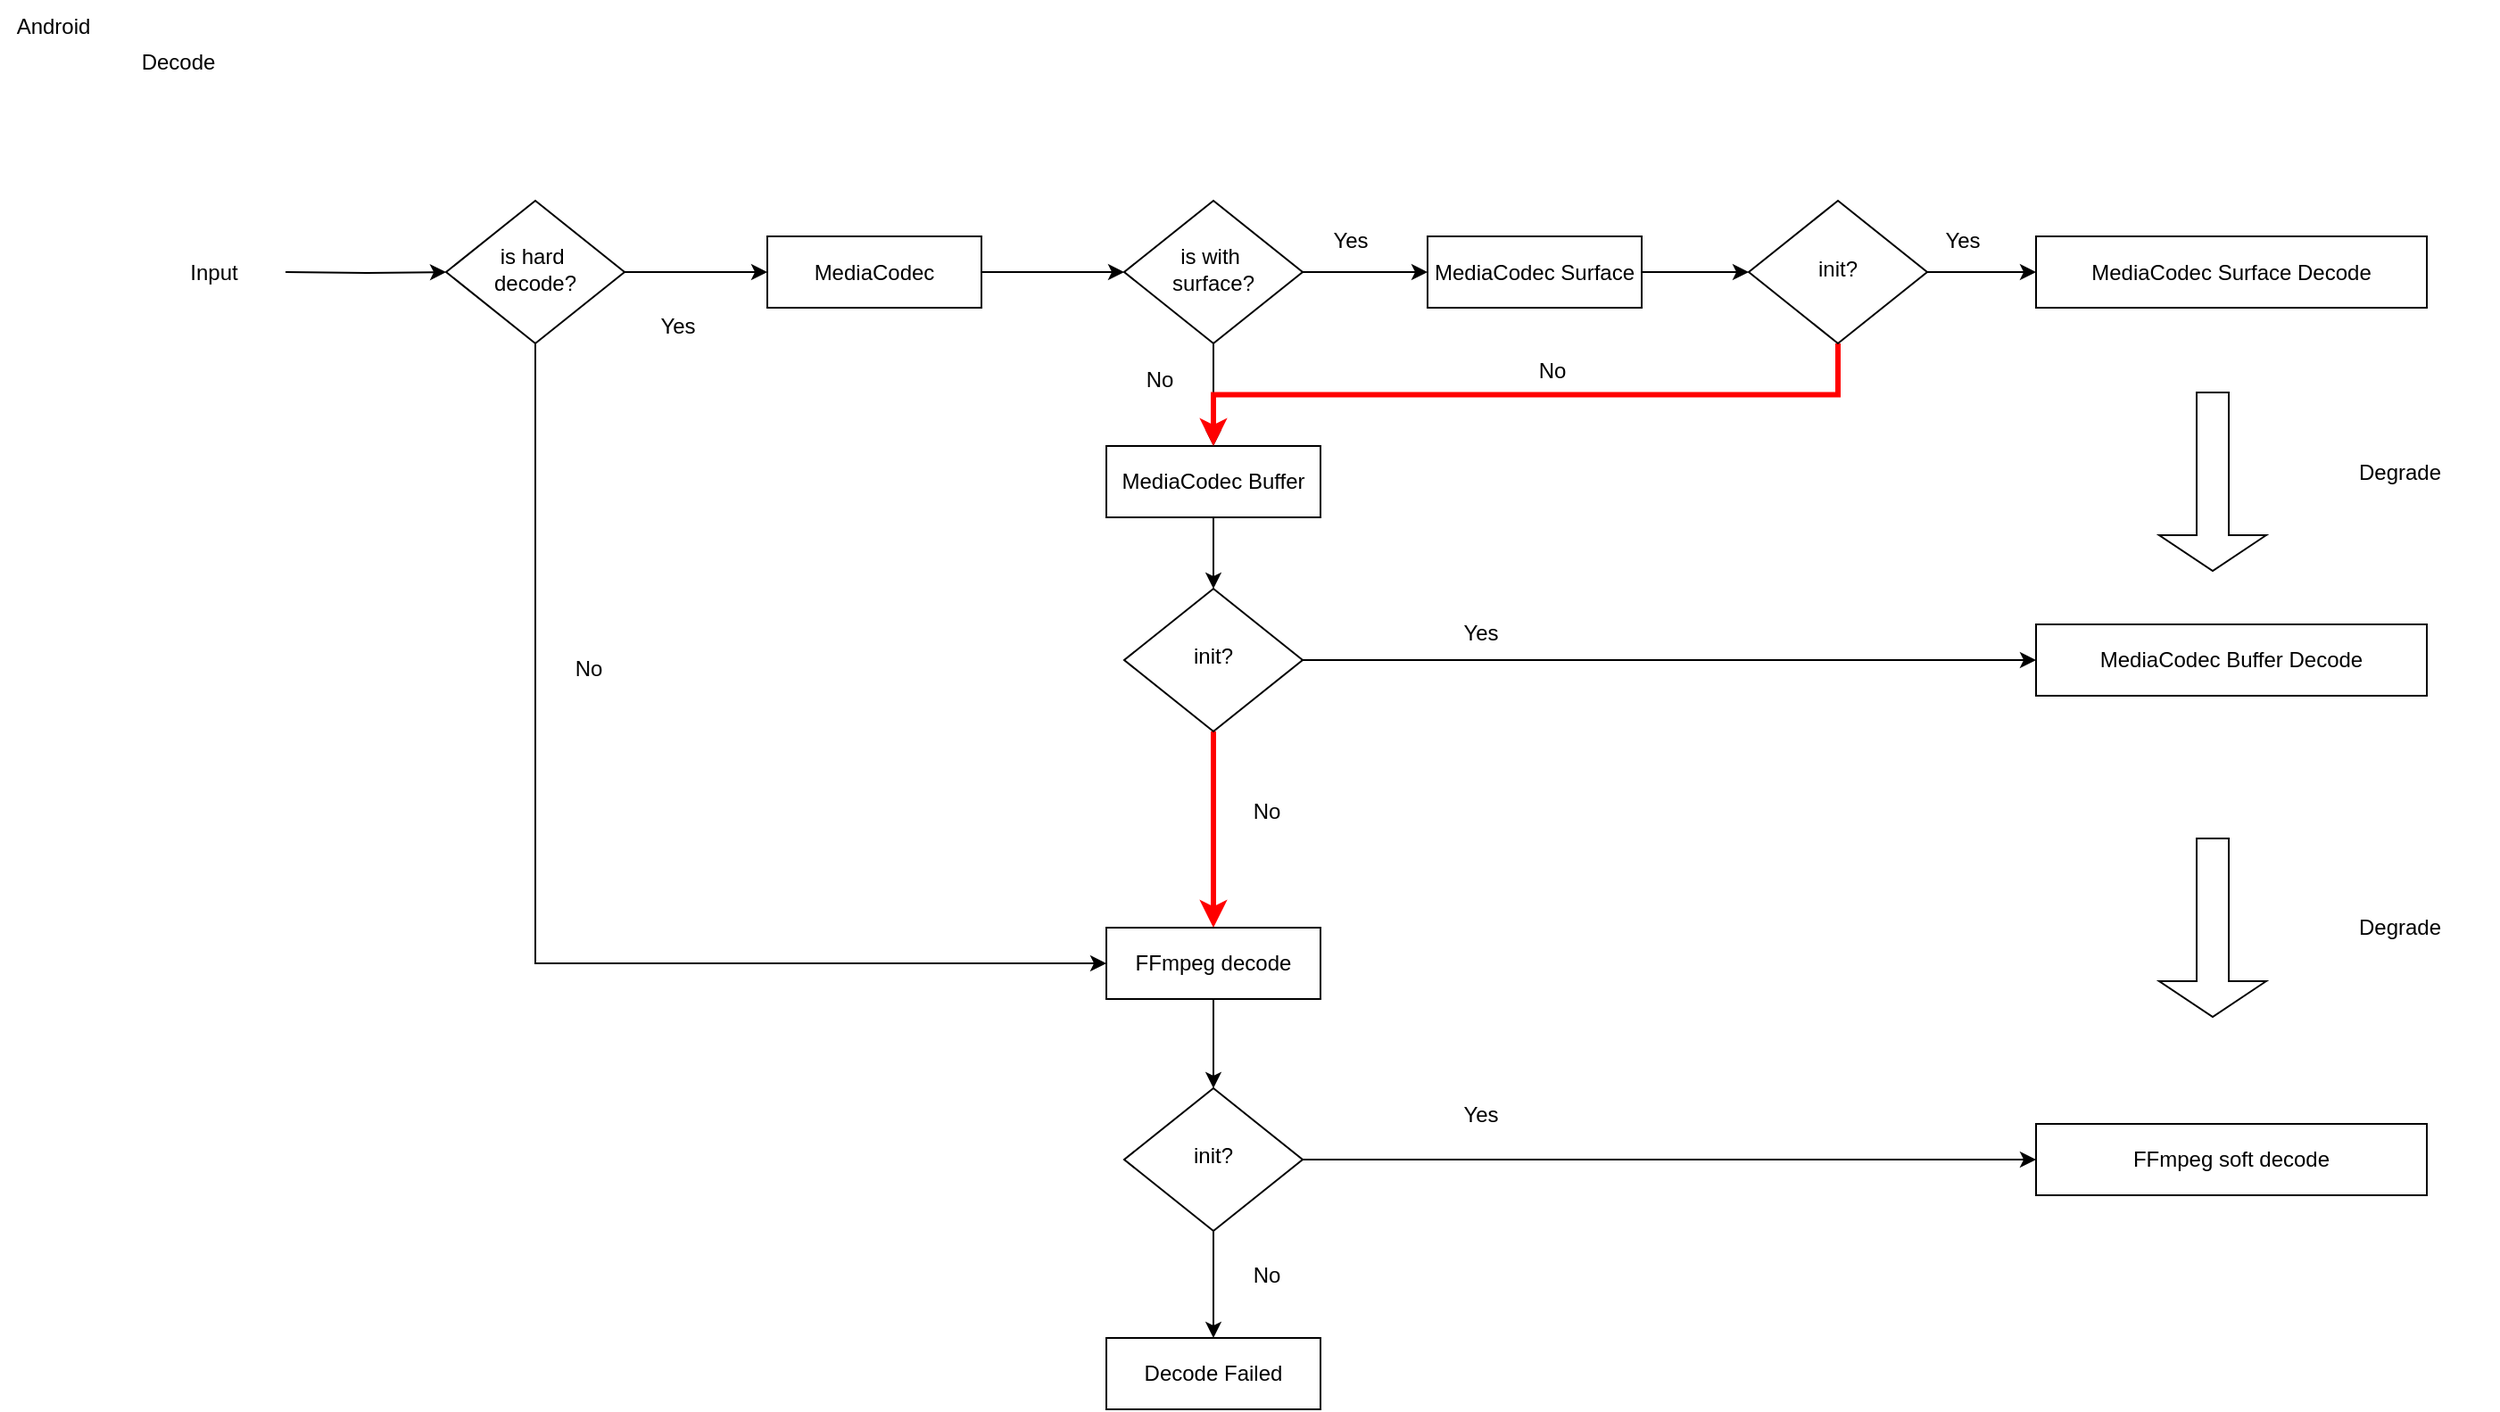 <mxfile version="26.2.15">
  <diagram id="C5RBs43oDa-KdzZeNtuy" name="Page-1">
    <mxGraphModel dx="1577" dy="1017" grid="1" gridSize="10" guides="1" tooltips="1" connect="1" arrows="1" fold="1" page="1" pageScale="1" pageWidth="827" pageHeight="1169" math="0" shadow="0">
      <root>
        <mxCell id="WIyWlLk6GJQsqaUBKTNV-0" />
        <mxCell id="WIyWlLk6GJQsqaUBKTNV-1" parent="WIyWlLk6GJQsqaUBKTNV-0" />
        <mxCell id="5uu5aBmncG10JEkU3Hsd-0" value="Android" style="text;html=1;align=center;verticalAlign=middle;whiteSpace=wrap;rounded=0;" vertex="1" parent="WIyWlLk6GJQsqaUBKTNV-1">
          <mxGeometry x="40" y="490" width="60" height="30" as="geometry" />
        </mxCell>
        <mxCell id="5uu5aBmncG10JEkU3Hsd-10" style="edgeStyle=orthogonalEdgeStyle;rounded=0;orthogonalLoop=1;jettySize=auto;html=1;exitX=1;exitY=0.5;exitDx=0;exitDy=0;" edge="1" parent="WIyWlLk6GJQsqaUBKTNV-1" target="5uu5aBmncG10JEkU3Hsd-9">
          <mxGeometry relative="1" as="geometry">
            <mxPoint x="200" y="642.5" as="sourcePoint" />
          </mxGeometry>
        </mxCell>
        <mxCell id="5uu5aBmncG10JEkU3Hsd-3" value="Decode" style="text;html=1;align=center;verticalAlign=middle;whiteSpace=wrap;rounded=0;" vertex="1" parent="WIyWlLk6GJQsqaUBKTNV-1">
          <mxGeometry x="110" y="510" width="60" height="30" as="geometry" />
        </mxCell>
        <mxCell id="5uu5aBmncG10JEkU3Hsd-22" style="edgeStyle=orthogonalEdgeStyle;rounded=0;orthogonalLoop=1;jettySize=auto;html=1;exitX=1;exitY=0.5;exitDx=0;exitDy=0;entryX=0;entryY=0.5;entryDx=0;entryDy=0;" edge="1" parent="WIyWlLk6GJQsqaUBKTNV-1" source="5uu5aBmncG10JEkU3Hsd-9" target="5uu5aBmncG10JEkU3Hsd-21">
          <mxGeometry relative="1" as="geometry" />
        </mxCell>
        <mxCell id="5uu5aBmncG10JEkU3Hsd-58" style="edgeStyle=orthogonalEdgeStyle;rounded=0;orthogonalLoop=1;jettySize=auto;html=1;exitX=0.5;exitY=1;exitDx=0;exitDy=0;entryX=0;entryY=0.5;entryDx=0;entryDy=0;" edge="1" parent="WIyWlLk6GJQsqaUBKTNV-1" source="5uu5aBmncG10JEkU3Hsd-9" target="5uu5aBmncG10JEkU3Hsd-20">
          <mxGeometry relative="1" as="geometry" />
        </mxCell>
        <mxCell id="5uu5aBmncG10JEkU3Hsd-9" value="is hard&amp;nbsp;&lt;div&gt;decode?&lt;/div&gt;" style="rhombus;whiteSpace=wrap;html=1;shadow=0;fontFamily=Helvetica;fontSize=12;align=center;strokeWidth=1;spacing=6;spacingTop=-4;" vertex="1" parent="WIyWlLk6GJQsqaUBKTNV-1">
          <mxGeometry x="290" y="602.5" width="100" height="80" as="geometry" />
        </mxCell>
        <mxCell id="5uu5aBmncG10JEkU3Hsd-19" value="Input" style="text;html=1;align=center;verticalAlign=middle;whiteSpace=wrap;rounded=0;" vertex="1" parent="WIyWlLk6GJQsqaUBKTNV-1">
          <mxGeometry x="130" y="627.5" width="60" height="30" as="geometry" />
        </mxCell>
        <mxCell id="5uu5aBmncG10JEkU3Hsd-62" style="edgeStyle=orthogonalEdgeStyle;rounded=0;orthogonalLoop=1;jettySize=auto;html=1;exitX=0.5;exitY=1;exitDx=0;exitDy=0;entryX=0.5;entryY=0;entryDx=0;entryDy=0;" edge="1" parent="WIyWlLk6GJQsqaUBKTNV-1" source="5uu5aBmncG10JEkU3Hsd-20" target="5uu5aBmncG10JEkU3Hsd-61">
          <mxGeometry relative="1" as="geometry" />
        </mxCell>
        <mxCell id="5uu5aBmncG10JEkU3Hsd-20" value="FFmpeg decode" style="rounded=0;whiteSpace=wrap;html=1;" vertex="1" parent="WIyWlLk6GJQsqaUBKTNV-1">
          <mxGeometry x="660" y="1010" width="120" height="40" as="geometry" />
        </mxCell>
        <mxCell id="5uu5aBmncG10JEkU3Hsd-27" style="edgeStyle=orthogonalEdgeStyle;rounded=0;orthogonalLoop=1;jettySize=auto;html=1;exitX=1;exitY=0.5;exitDx=0;exitDy=0;entryX=0;entryY=0.5;entryDx=0;entryDy=0;" edge="1" parent="WIyWlLk6GJQsqaUBKTNV-1" source="5uu5aBmncG10JEkU3Hsd-21" target="5uu5aBmncG10JEkU3Hsd-26">
          <mxGeometry relative="1" as="geometry" />
        </mxCell>
        <mxCell id="5uu5aBmncG10JEkU3Hsd-21" value="MediaCodec" style="rounded=0;whiteSpace=wrap;html=1;" vertex="1" parent="WIyWlLk6GJQsqaUBKTNV-1">
          <mxGeometry x="470" y="622.5" width="120" height="40" as="geometry" />
        </mxCell>
        <mxCell id="5uu5aBmncG10JEkU3Hsd-23" value="Yes" style="text;html=1;align=center;verticalAlign=middle;whiteSpace=wrap;rounded=0;" vertex="1" parent="WIyWlLk6GJQsqaUBKTNV-1">
          <mxGeometry x="390" y="657.5" width="60" height="30" as="geometry" />
        </mxCell>
        <mxCell id="5uu5aBmncG10JEkU3Hsd-33" style="edgeStyle=orthogonalEdgeStyle;rounded=0;orthogonalLoop=1;jettySize=auto;html=1;exitX=0.5;exitY=1;exitDx=0;exitDy=0;" edge="1" parent="WIyWlLk6GJQsqaUBKTNV-1" source="5uu5aBmncG10JEkU3Hsd-26">
          <mxGeometry relative="1" as="geometry">
            <mxPoint x="720" y="740" as="targetPoint" />
          </mxGeometry>
        </mxCell>
        <mxCell id="5uu5aBmncG10JEkU3Hsd-38" style="edgeStyle=orthogonalEdgeStyle;rounded=0;orthogonalLoop=1;jettySize=auto;html=1;exitX=1;exitY=0.5;exitDx=0;exitDy=0;entryX=0;entryY=0.5;entryDx=0;entryDy=0;" edge="1" parent="WIyWlLk6GJQsqaUBKTNV-1" source="5uu5aBmncG10JEkU3Hsd-26" target="5uu5aBmncG10JEkU3Hsd-37">
          <mxGeometry relative="1" as="geometry" />
        </mxCell>
        <mxCell id="5uu5aBmncG10JEkU3Hsd-26" value="is with&amp;nbsp;&lt;div&gt;surface&lt;span style=&quot;background-color: transparent; color: light-dark(rgb(0, 0, 0), rgb(255, 255, 255));&quot;&gt;?&lt;/span&gt;&lt;/div&gt;" style="rhombus;whiteSpace=wrap;html=1;shadow=0;fontFamily=Helvetica;fontSize=12;align=center;strokeWidth=1;spacing=6;spacingTop=-4;" vertex="1" parent="WIyWlLk6GJQsqaUBKTNV-1">
          <mxGeometry x="670" y="602.5" width="100" height="80" as="geometry" />
        </mxCell>
        <mxCell id="5uu5aBmncG10JEkU3Hsd-34" value="No" style="text;html=1;align=center;verticalAlign=middle;whiteSpace=wrap;rounded=0;" vertex="1" parent="WIyWlLk6GJQsqaUBKTNV-1">
          <mxGeometry x="660" y="687.5" width="60" height="30" as="geometry" />
        </mxCell>
        <mxCell id="5uu5aBmncG10JEkU3Hsd-48" style="edgeStyle=orthogonalEdgeStyle;rounded=0;orthogonalLoop=1;jettySize=auto;html=1;exitX=0.5;exitY=1;exitDx=0;exitDy=0;entryX=0.5;entryY=0;entryDx=0;entryDy=0;" edge="1" parent="WIyWlLk6GJQsqaUBKTNV-1" source="5uu5aBmncG10JEkU3Hsd-35" target="5uu5aBmncG10JEkU3Hsd-47">
          <mxGeometry relative="1" as="geometry" />
        </mxCell>
        <mxCell id="5uu5aBmncG10JEkU3Hsd-35" value="MediaCodec Buffer" style="rounded=0;whiteSpace=wrap;html=1;" vertex="1" parent="WIyWlLk6GJQsqaUBKTNV-1">
          <mxGeometry x="660" y="740" width="120" height="40" as="geometry" />
        </mxCell>
        <mxCell id="5uu5aBmncG10JEkU3Hsd-42" style="edgeStyle=orthogonalEdgeStyle;rounded=0;orthogonalLoop=1;jettySize=auto;html=1;exitX=1;exitY=0.5;exitDx=0;exitDy=0;entryX=0;entryY=0.5;entryDx=0;entryDy=0;" edge="1" parent="WIyWlLk6GJQsqaUBKTNV-1" source="5uu5aBmncG10JEkU3Hsd-37" target="5uu5aBmncG10JEkU3Hsd-41">
          <mxGeometry relative="1" as="geometry" />
        </mxCell>
        <mxCell id="5uu5aBmncG10JEkU3Hsd-37" value="MediaCodec Surface" style="rounded=0;whiteSpace=wrap;html=1;" vertex="1" parent="WIyWlLk6GJQsqaUBKTNV-1">
          <mxGeometry x="840" y="622.5" width="120" height="40" as="geometry" />
        </mxCell>
        <mxCell id="5uu5aBmncG10JEkU3Hsd-39" value="Yes" style="text;html=1;align=center;verticalAlign=middle;whiteSpace=wrap;rounded=0;" vertex="1" parent="WIyWlLk6GJQsqaUBKTNV-1">
          <mxGeometry x="767" y="610" width="60" height="30" as="geometry" />
        </mxCell>
        <mxCell id="5uu5aBmncG10JEkU3Hsd-43" style="edgeStyle=orthogonalEdgeStyle;rounded=0;orthogonalLoop=1;jettySize=auto;html=1;exitX=0.5;exitY=1;exitDx=0;exitDy=0;entryX=0.5;entryY=0;entryDx=0;entryDy=0;strokeColor=#FF0000;strokeWidth=3;" edge="1" parent="WIyWlLk6GJQsqaUBKTNV-1" source="5uu5aBmncG10JEkU3Hsd-41" target="5uu5aBmncG10JEkU3Hsd-35">
          <mxGeometry relative="1" as="geometry" />
        </mxCell>
        <mxCell id="5uu5aBmncG10JEkU3Hsd-46" style="edgeStyle=orthogonalEdgeStyle;rounded=0;orthogonalLoop=1;jettySize=auto;html=1;exitX=1;exitY=0.5;exitDx=0;exitDy=0;entryX=0;entryY=0.5;entryDx=0;entryDy=0;" edge="1" parent="WIyWlLk6GJQsqaUBKTNV-1" source="5uu5aBmncG10JEkU3Hsd-41" target="5uu5aBmncG10JEkU3Hsd-45">
          <mxGeometry relative="1" as="geometry" />
        </mxCell>
        <mxCell id="5uu5aBmncG10JEkU3Hsd-41" value="init?" style="rhombus;whiteSpace=wrap;html=1;shadow=0;fontFamily=Helvetica;fontSize=12;align=center;strokeWidth=1;spacing=6;spacingTop=-4;" vertex="1" parent="WIyWlLk6GJQsqaUBKTNV-1">
          <mxGeometry x="1020" y="602.5" width="100" height="80" as="geometry" />
        </mxCell>
        <mxCell id="5uu5aBmncG10JEkU3Hsd-44" value="No" style="text;html=1;align=center;verticalAlign=middle;whiteSpace=wrap;rounded=0;" vertex="1" parent="WIyWlLk6GJQsqaUBKTNV-1">
          <mxGeometry x="880" y="682.5" width="60" height="30" as="geometry" />
        </mxCell>
        <mxCell id="5uu5aBmncG10JEkU3Hsd-45" value="MediaCodec Surface Decode" style="rounded=0;whiteSpace=wrap;html=1;" vertex="1" parent="WIyWlLk6GJQsqaUBKTNV-1">
          <mxGeometry x="1181" y="622.5" width="219" height="40" as="geometry" />
        </mxCell>
        <mxCell id="5uu5aBmncG10JEkU3Hsd-49" style="edgeStyle=orthogonalEdgeStyle;rounded=0;orthogonalLoop=1;jettySize=auto;html=1;exitX=1;exitY=0.5;exitDx=0;exitDy=0;entryX=0;entryY=0.5;entryDx=0;entryDy=0;" edge="1" parent="WIyWlLk6GJQsqaUBKTNV-1" source="5uu5aBmncG10JEkU3Hsd-47" target="5uu5aBmncG10JEkU3Hsd-50">
          <mxGeometry relative="1" as="geometry">
            <mxPoint x="980" y="860" as="targetPoint" />
          </mxGeometry>
        </mxCell>
        <mxCell id="5uu5aBmncG10JEkU3Hsd-55" style="edgeStyle=orthogonalEdgeStyle;rounded=0;orthogonalLoop=1;jettySize=auto;html=1;exitX=0.5;exitY=1;exitDx=0;exitDy=0;strokeColor=#FF0000;strokeWidth=3;" edge="1" parent="WIyWlLk6GJQsqaUBKTNV-1" source="5uu5aBmncG10JEkU3Hsd-47" target="5uu5aBmncG10JEkU3Hsd-20">
          <mxGeometry relative="1" as="geometry" />
        </mxCell>
        <mxCell id="5uu5aBmncG10JEkU3Hsd-47" value="&lt;div&gt;&lt;span style=&quot;background-color: transparent; color: light-dark(rgb(0, 0, 0), rgb(255, 255, 255));&quot;&gt;init?&lt;/span&gt;&lt;/div&gt;" style="rhombus;whiteSpace=wrap;html=1;shadow=0;fontFamily=Helvetica;fontSize=12;align=center;strokeWidth=1;spacing=6;spacingTop=-4;" vertex="1" parent="WIyWlLk6GJQsqaUBKTNV-1">
          <mxGeometry x="670" y="820" width="100" height="80" as="geometry" />
        </mxCell>
        <mxCell id="5uu5aBmncG10JEkU3Hsd-50" value="MediaCodec Buffer Decode" style="rounded=0;whiteSpace=wrap;html=1;" vertex="1" parent="WIyWlLk6GJQsqaUBKTNV-1">
          <mxGeometry x="1181" y="840" width="219" height="40" as="geometry" />
        </mxCell>
        <mxCell id="5uu5aBmncG10JEkU3Hsd-51" value="Yes" style="text;html=1;align=center;verticalAlign=middle;whiteSpace=wrap;rounded=0;" vertex="1" parent="WIyWlLk6GJQsqaUBKTNV-1">
          <mxGeometry x="840" y="830" width="60" height="30" as="geometry" />
        </mxCell>
        <mxCell id="5uu5aBmncG10JEkU3Hsd-52" value="Yes" style="text;html=1;align=center;verticalAlign=middle;whiteSpace=wrap;rounded=0;" vertex="1" parent="WIyWlLk6GJQsqaUBKTNV-1">
          <mxGeometry x="1110" y="610" width="60" height="30" as="geometry" />
        </mxCell>
        <mxCell id="5uu5aBmncG10JEkU3Hsd-57" value="No" style="text;html=1;align=center;verticalAlign=middle;whiteSpace=wrap;rounded=0;" vertex="1" parent="WIyWlLk6GJQsqaUBKTNV-1">
          <mxGeometry x="720" y="930" width="60" height="30" as="geometry" />
        </mxCell>
        <mxCell id="5uu5aBmncG10JEkU3Hsd-59" value="No" style="text;html=1;align=center;verticalAlign=middle;whiteSpace=wrap;rounded=0;" vertex="1" parent="WIyWlLk6GJQsqaUBKTNV-1">
          <mxGeometry x="340" y="850" width="60" height="30" as="geometry" />
        </mxCell>
        <mxCell id="5uu5aBmncG10JEkU3Hsd-64" style="edgeStyle=orthogonalEdgeStyle;rounded=0;orthogonalLoop=1;jettySize=auto;html=1;exitX=1;exitY=0.5;exitDx=0;exitDy=0;entryX=0;entryY=0.5;entryDx=0;entryDy=0;" edge="1" parent="WIyWlLk6GJQsqaUBKTNV-1" source="5uu5aBmncG10JEkU3Hsd-61" target="5uu5aBmncG10JEkU3Hsd-63">
          <mxGeometry relative="1" as="geometry" />
        </mxCell>
        <mxCell id="5uu5aBmncG10JEkU3Hsd-65" style="edgeStyle=orthogonalEdgeStyle;rounded=0;orthogonalLoop=1;jettySize=auto;html=1;exitX=0.5;exitY=1;exitDx=0;exitDy=0;" edge="1" parent="WIyWlLk6GJQsqaUBKTNV-1" source="5uu5aBmncG10JEkU3Hsd-61">
          <mxGeometry relative="1" as="geometry">
            <mxPoint x="720" y="1240" as="targetPoint" />
          </mxGeometry>
        </mxCell>
        <mxCell id="5uu5aBmncG10JEkU3Hsd-61" value="&lt;div&gt;&lt;span style=&quot;background-color: transparent; color: light-dark(rgb(0, 0, 0), rgb(255, 255, 255));&quot;&gt;init?&lt;/span&gt;&lt;/div&gt;" style="rhombus;whiteSpace=wrap;html=1;shadow=0;fontFamily=Helvetica;fontSize=12;align=center;strokeWidth=1;spacing=6;spacingTop=-4;" vertex="1" parent="WIyWlLk6GJQsqaUBKTNV-1">
          <mxGeometry x="670" y="1100" width="100" height="80" as="geometry" />
        </mxCell>
        <mxCell id="5uu5aBmncG10JEkU3Hsd-63" value="FFmpeg soft decode" style="rounded=0;whiteSpace=wrap;html=1;" vertex="1" parent="WIyWlLk6GJQsqaUBKTNV-1">
          <mxGeometry x="1181" y="1120" width="219" height="40" as="geometry" />
        </mxCell>
        <mxCell id="5uu5aBmncG10JEkU3Hsd-66" value="Yes" style="text;html=1;align=center;verticalAlign=middle;whiteSpace=wrap;rounded=0;" vertex="1" parent="WIyWlLk6GJQsqaUBKTNV-1">
          <mxGeometry x="840" y="1100" width="60" height="30" as="geometry" />
        </mxCell>
        <mxCell id="5uu5aBmncG10JEkU3Hsd-67" value="No" style="text;html=1;align=center;verticalAlign=middle;whiteSpace=wrap;rounded=0;" vertex="1" parent="WIyWlLk6GJQsqaUBKTNV-1">
          <mxGeometry x="720" y="1190" width="60" height="30" as="geometry" />
        </mxCell>
        <mxCell id="5uu5aBmncG10JEkU3Hsd-68" value="Decode Failed" style="rounded=0;whiteSpace=wrap;html=1;" vertex="1" parent="WIyWlLk6GJQsqaUBKTNV-1">
          <mxGeometry x="660" y="1240" width="120" height="40" as="geometry" />
        </mxCell>
        <mxCell id="5uu5aBmncG10JEkU3Hsd-69" value="" style="shape=singleArrow;direction=south;whiteSpace=wrap;html=1;" vertex="1" parent="WIyWlLk6GJQsqaUBKTNV-1">
          <mxGeometry x="1250" y="710" width="60" height="100" as="geometry" />
        </mxCell>
        <mxCell id="5uu5aBmncG10JEkU3Hsd-70" value="" style="shape=singleArrow;direction=south;whiteSpace=wrap;html=1;" vertex="1" parent="WIyWlLk6GJQsqaUBKTNV-1">
          <mxGeometry x="1250" y="960" width="60" height="100" as="geometry" />
        </mxCell>
        <mxCell id="5uu5aBmncG10JEkU3Hsd-71" value="Degrade" style="text;html=1;align=center;verticalAlign=middle;whiteSpace=wrap;rounded=0;" vertex="1" parent="WIyWlLk6GJQsqaUBKTNV-1">
          <mxGeometry x="1330" y="740" width="110" height="30" as="geometry" />
        </mxCell>
        <mxCell id="5uu5aBmncG10JEkU3Hsd-72" value="Degrade" style="text;html=1;align=center;verticalAlign=middle;whiteSpace=wrap;rounded=0;" vertex="1" parent="WIyWlLk6GJQsqaUBKTNV-1">
          <mxGeometry x="1330" y="995" width="110" height="30" as="geometry" />
        </mxCell>
      </root>
    </mxGraphModel>
  </diagram>
</mxfile>
